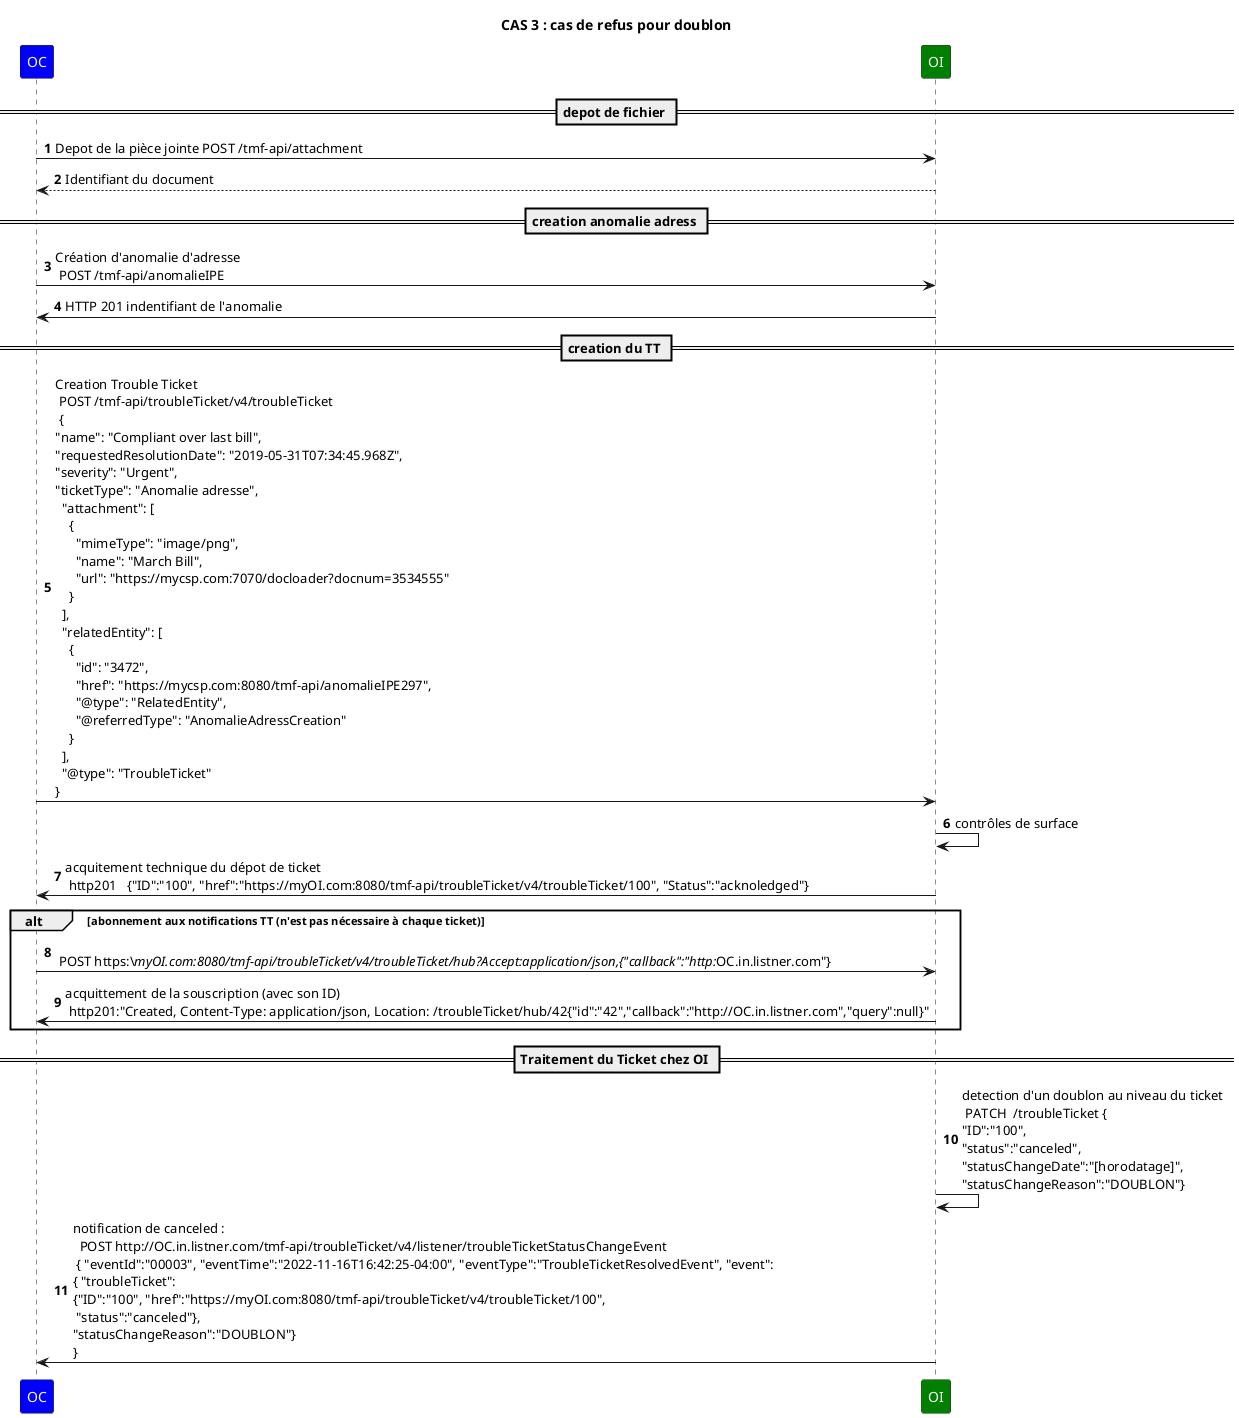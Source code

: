 @startuml

skinparam ParticipantFontColor automatic

title: CAS 3 : cas de refus pour doublon

autonumber

participant OC #Blue
participant OI #Green

== depot de fichier ==
OC->OI: Depot de la pièce jointe POST /tmf-api/attachment
OI --> OC: Identifiant du document
== creation anomalie adress ==
OC->OI: Création d'anomalie d'adresse \n POST /tmf-api/anomalieIPE
OI->OC: HTTP 201 indentifiant de l'anomalie
== creation du TT ==
OC->OI: Creation Trouble Ticket \n POST /tmf-api/troubleTicket/v4/troubleTicket \n {\n"name": "Compliant over last bill",\n"requestedResolutionDate": "2019-05-31T07:34:45.968Z",\n"severity": "Urgent",\n"ticketType": "Anomalie adresse",\n  "attachment": [\n    {\n      "mimeType": "image/png",\n      "name": "March Bill",\n      "url": "https://mycsp.com:7070/docloader?docnum=3534555"\n    }\n  ],\n  "relatedEntity": [\n    {\n      "id": "3472",\n      "href": "https://mycsp.com:8080/tmf-api/anomalieIPE297",\n      "@type": "RelatedEntity",\n      "@referredType": "AnomalieAdressCreation"\n    }\n  ],\n  "@type": "TroubleTicket"\n}

OI->OI: contrôles de surface

OI->OC: acquitement technique du dépot de ticket \n http201   {"ID":"100", "href":"https://myOI.com:8080/tmf-api/troubleTicket/v4/troubleTicket/100", "Status":"acknoledged"}

alt abonnement aux notifications TT (n'est pas nécessaire à chaque ticket)
OC->OI:  \n POST https:\//myOI.com:8080/tmf-api/troubleTicket/v4/troubleTicket/hub?Accept:application/json,{"callback":"http://OC.in.listner.com"}
OI->OC: acquittement de la souscription (avec son ID) \n http201:"Created, Content-Type: application/json, Location: /troubleTicket/hub/42{"id":"42","callback":"http://OC.in.listner.com","query":null}"

end
== Traitement du Ticket chez OI ==

OI->OI: detection d'un doublon au niveau du ticket \n PATCH  /troubleTicket {\n"ID":"100",\n"status":"canceled",\n"statusChangeDate":"[horodatage]",\n"statusChangeReason":"DOUBLON"}

OI->OC: notification de canceled : \n  POST http://OC.in.listner.com/tmf-api/troubleTicket/v4/listener/troubleTicketStatusChangeEvent \n { "eventId":"00003", "eventTime":"2022-11-16T16:42:25-04:00", "eventType":"TroubleTicketResolvedEvent", "event": \n{ "troubleTicket": \n{"ID":"100", "href":"https://myOI.com:8080/tmf-api/troubleTicket/v4/troubleTicket/100",\n "status":"canceled"},\n"statusChangeReason":"DOUBLON"} \n}


@enduml





